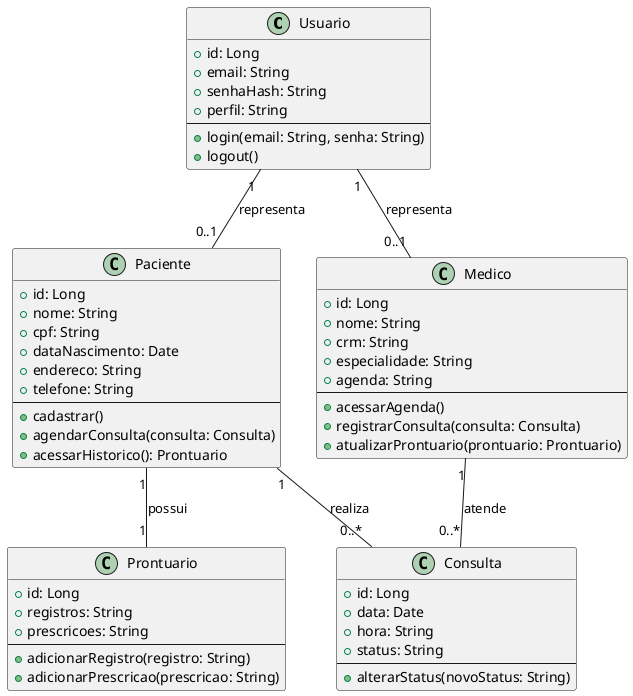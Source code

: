 @startuml
' Definição de classes com atributos e métodos

class Usuario {
    +id: Long
    +email: String
    +senhaHash: String
    +perfil: String
    --
    +login(email: String, senha: String)
    +logout()
}

class Paciente {
    +id: Long
    +nome: String
    +cpf: String
    +dataNascimento: Date
    +endereco: String
    +telefone: String
    --
    +cadastrar()
    +agendarConsulta(consulta: Consulta)
    +acessarHistorico(): Prontuario
}

class Medico {
    +id: Long
    +nome: String
    +crm: String
    +especialidade: String
    +agenda: String
    --
    +acessarAgenda()
    +registrarConsulta(consulta: Consulta)
    +atualizarProntuario(prontuario: Prontuario)
}

class Consulta {
    +id: Long
    +data: Date
    +hora: String
    +status: String
    --
    +alterarStatus(novoStatus: String)
}

class Prontuario {
    +id: Long
    +registros: String
    +prescricoes: String
    --
    +adicionarRegistro(registro: String)
    +adicionarPrescricao(prescricao: String)
}

' Relacionamentos principais
Usuario "1" -- "0..1" Paciente : representa
Usuario "1" -- "0..1" Medico : representa

Paciente "1" -- "0..*" Consulta : realiza
Medico "1" -- "0..*" Consulta : atende
Paciente "1" -- "1" Prontuario : possui

@enduml
